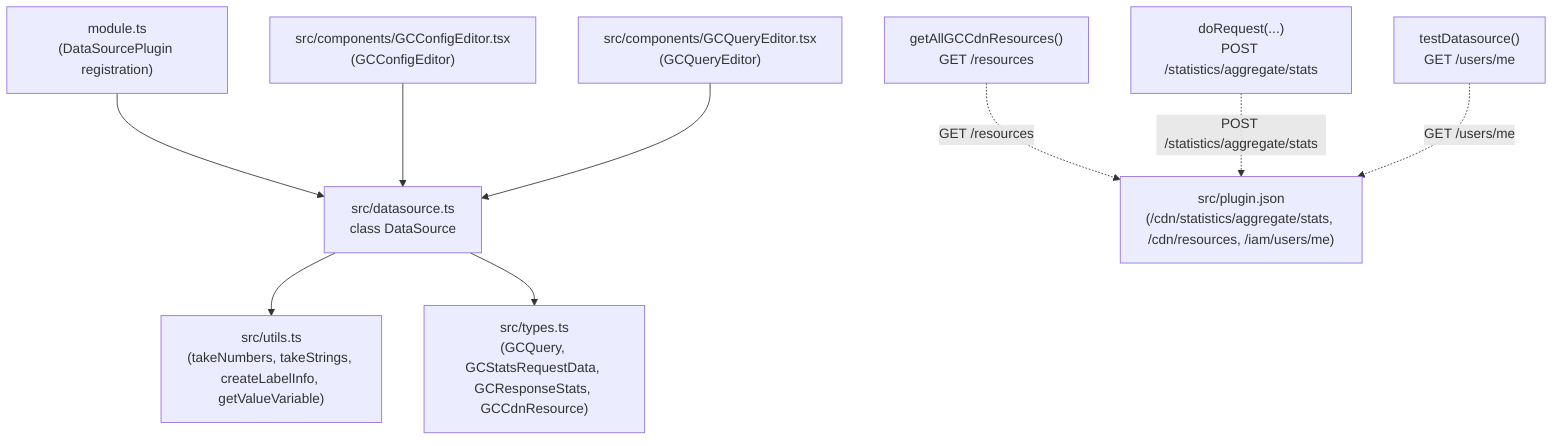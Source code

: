 flowchart TD

        A_module["module.ts\n(DataSourcePlugin registration)"]
        B_datasource["src/datasource.ts\nclass DataSource"]
        B_getAll["getAllGCCdnResources()\nGET /resources"]
        B_doRequest["doRequest(...)\nPOST /statistics/aggregate/stats"]
        B_test["testDatasource()\nGET /users/me"]

        C_GCConfig["src/components/GCConfigEditor.tsx\n(GCConfigEditor)"]
        C_GCQuery["src/components/GCQueryEditor.tsx\n(GCQueryEditor)"]

        U_utils["src/utils.ts\n(takeNumbers, takeStrings, createLabelInfo, getValueVariable)"]
        U_types["src/types.ts\n(GCQuery, GCStatsRequestData, GCResponseStats, GCCdnResource)"]

        P_pluginjson["src/plugin.json\n(/cdn/statistics/aggregate/stats, /cdn/resources, /iam/users/me)"]

        A_module --> B_datasource
        C_GCConfig --> B_datasource
        C_GCQuery --> B_datasource

        B_datasource --> U_utils
        B_datasource --> U_types

        B_getAll -.->|GET /resources| P_pluginjson
        B_doRequest -.->|POST /statistics/aggregate/stats| P_pluginjson
        B_test -.->|GET /users/me| P_pluginjson